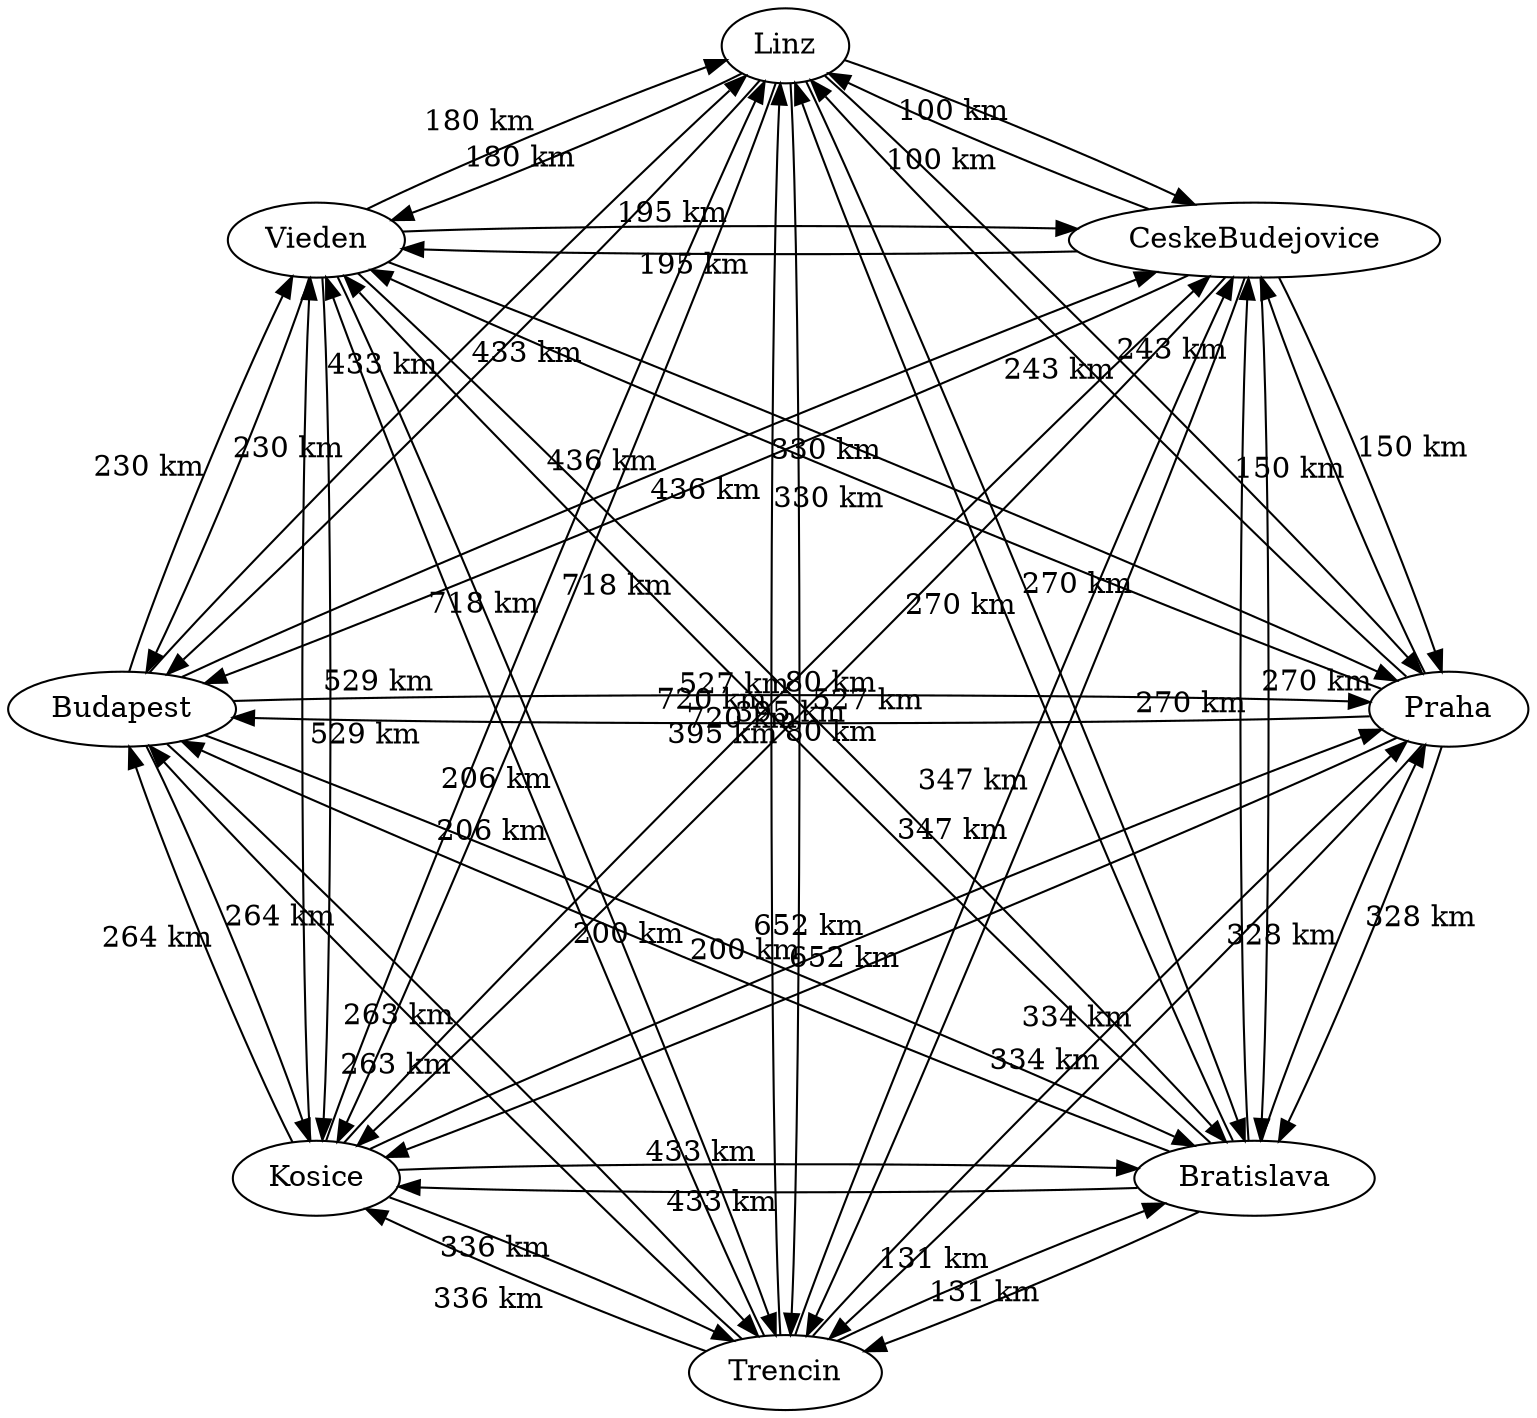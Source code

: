 digraph G {
    layout = circo;

    Bratislava;
    Praha;
    Kosice;
    Budapest;
    Vieden;
    Linz;
    CeskeBudejovice;
    Trencin;

    Bratislava -> Praha [label = "328 km", weight = "328"];
    Praha -> Bratislava [label = "328 km", weight = "328"];

    Bratislava -> Kosice [label = "433 km", weight = "433"];
    Kosice -> Bratislava [label = "433 km", weight = "433"];

    Bratislava -> Budapest [label = "200 km", weight = "200"];
    Budapest -> Bratislava [label = "200 km", weight = "200"];

    Bratislava -> Vieden [label = "80 km", weight = "80"];
    Vieden -> Bratislava [label = "80 km", weight = "80"];

    Bratislava -> Linz [label = "270 km", weight = "270"];
    Linz -> Bratislava [label = "270 km", weight = "270"];

    Bratislava -> CeskeBudejovice [label = "270 km", weight = "270"];
    CeskeBudejovice -> Bratislava [label = "270 km", weight = "270"];

    Bratislava -> Trencin [label = "131 km", weight = "131"];
    Trencin -> Bratislava [label = "131 km", weight = "131"];

    Praha -> Kosice [label = "652 km", weight = "652"];
    Kosice -> Praha [label = "652 km", weight = "652"];

    Praha -> Budapest [label = "527 km", weight = "527"];
    Budapest -> Praha [label = "527 km", weight = "527"];

    Praha -> Vieden [label = "330 km", weight = "330"];
    Vieden -> Praha [label = "330 km", weight = "330"];

    Praha -> Linz [label = "243 km", weight = "243"];
    Linz -> Praha [label = "243 km", weight = "243"];

    Praha -> CeskeBudejovice [label = "150 km", weight = "150"];
    CeskeBudejovice -> Praha [label = "150 km", weight = "150"];

    Praha -> Trencin [label = "334 km", weight = "334"];
    Trencin -> Praha [label = "334 km", weight = "334"];

    Kosice -> Budapest [label = "264 km", weight = "264"];
    Budapest -> Kosice [label = "264 km", weight = "264"];

    Kosice -> Vieden [label = "529 km", weight = "529"];
    Vieden -> Kosice [label = "529 km", weight = "529"];

    Kosice -> Linz [label = "718 km", weight = "718"];
    Linz -> Kosice [label = "718 km", weight = "718"];

    Kosice -> CeskeBudejovice [label = "720 km", weight = "720"];
    CeskeBudejovice -> Kosice [label = "720 km", weight = "720"];

    Kosice -> Trencin [label = "336 km", weight = "336"];
    Trencin -> Kosice [label = "336 km", weight = "336"];

    Budapest -> Vieden [label = "230 km", weight = "230"];
    Vieden -> Budapest [label = "230 km", weight = "230"];

    Budapest -> Linz [label = "433 km", weight = "433"];
    Linz -> Budapest [label = "433 km", weight = "433"];

    Budapest -> CeskeBudejovice [label = "436 km", weight = "436"];
    CeskeBudejovice -> Budapest [label = "436 km", weight = "436"];

    Budapest -> Trencin [label = "263 km", weight = "263"];
    Trencin -> Budapest [label = "263 km", weight = "263"];

    Vieden -> Linz [label = "180 km", weight = "180"];
    Linz -> Vieden [label = "180 km", weight = "180"];

    Vieden -> CeskeBudejovice [label = "195 km", weight = "195"];
    CeskeBudejovice -> Vieden [label = "195 km", weight = "195"];

    Vieden -> Trencin [label = "206 km", weight = "206"];
    Trencin -> Vieden [label = "206 km", weight = "206"];

    Linz -> CeskeBudejovice [label = "100 km", weight = "100"];
    CeskeBudejovice -> Linz [label = "100 km", weight = "100"];

    Linz -> Trencin [label = "395 km", weight = "395"];
    Trencin -> Linz [label = "395 km", weight = "395"];

    CeskeBudejovice -> Trencin [label = "347 km", weight = "347"];
    Trencin -> CeskeBudejovice [label = "347 km", weight = "347"];
}
